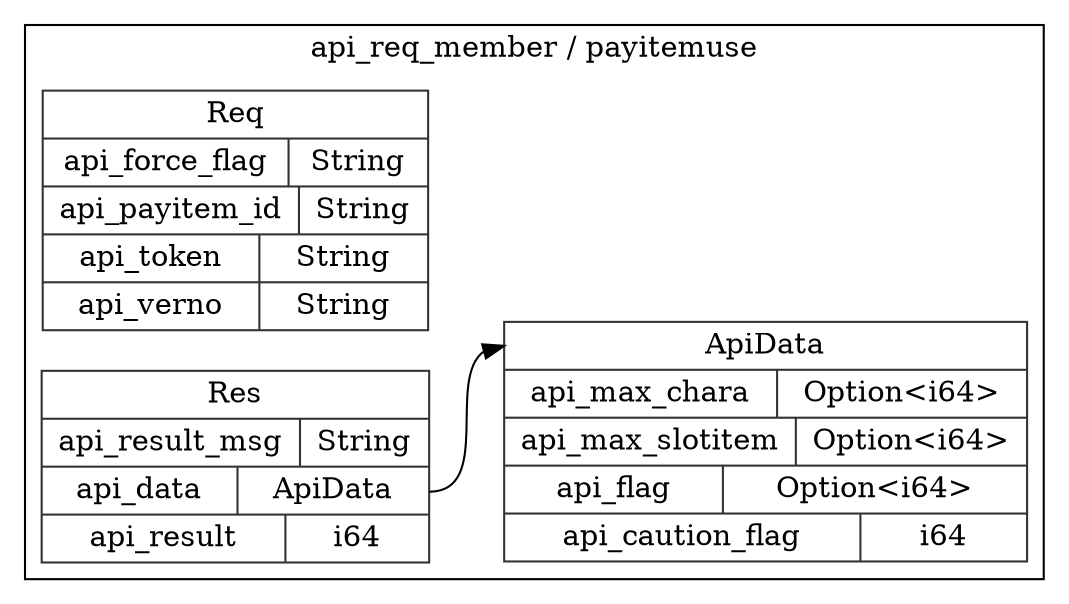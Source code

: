 digraph {
  rankdir=LR;
  subgraph cluster_0 {
    label="api_req_member / payitemuse";
    node [style="filled", color=white, style="solid", color=gray20];
    api_req_member__payitemuse__Req [label="<Req> Req  | { api_force_flag | <api_force_flag> String } | { api_payitem_id | <api_payitem_id> String } | { api_token | <api_token> String } | { api_verno | <api_verno> String }", shape=record];
    api_req_member__payitemuse__ApiData [label="<ApiData> ApiData  | { api_max_chara | <api_max_chara> Option\<i64\> } | { api_max_slotitem | <api_max_slotitem> Option\<i64\> } | { api_flag | <api_flag> Option\<i64\> } | { api_caution_flag | <api_caution_flag> i64 }", shape=record];
    api_req_member__payitemuse__Res [label="<Res> Res  | { api_result_msg | <api_result_msg> String } | { api_data | <api_data> ApiData } | { api_result | <api_result> i64 }", shape=record];
    api_req_member__payitemuse__Res:api_data:e -> api_req_member__payitemuse__ApiData:ApiData:w;
  }
}
